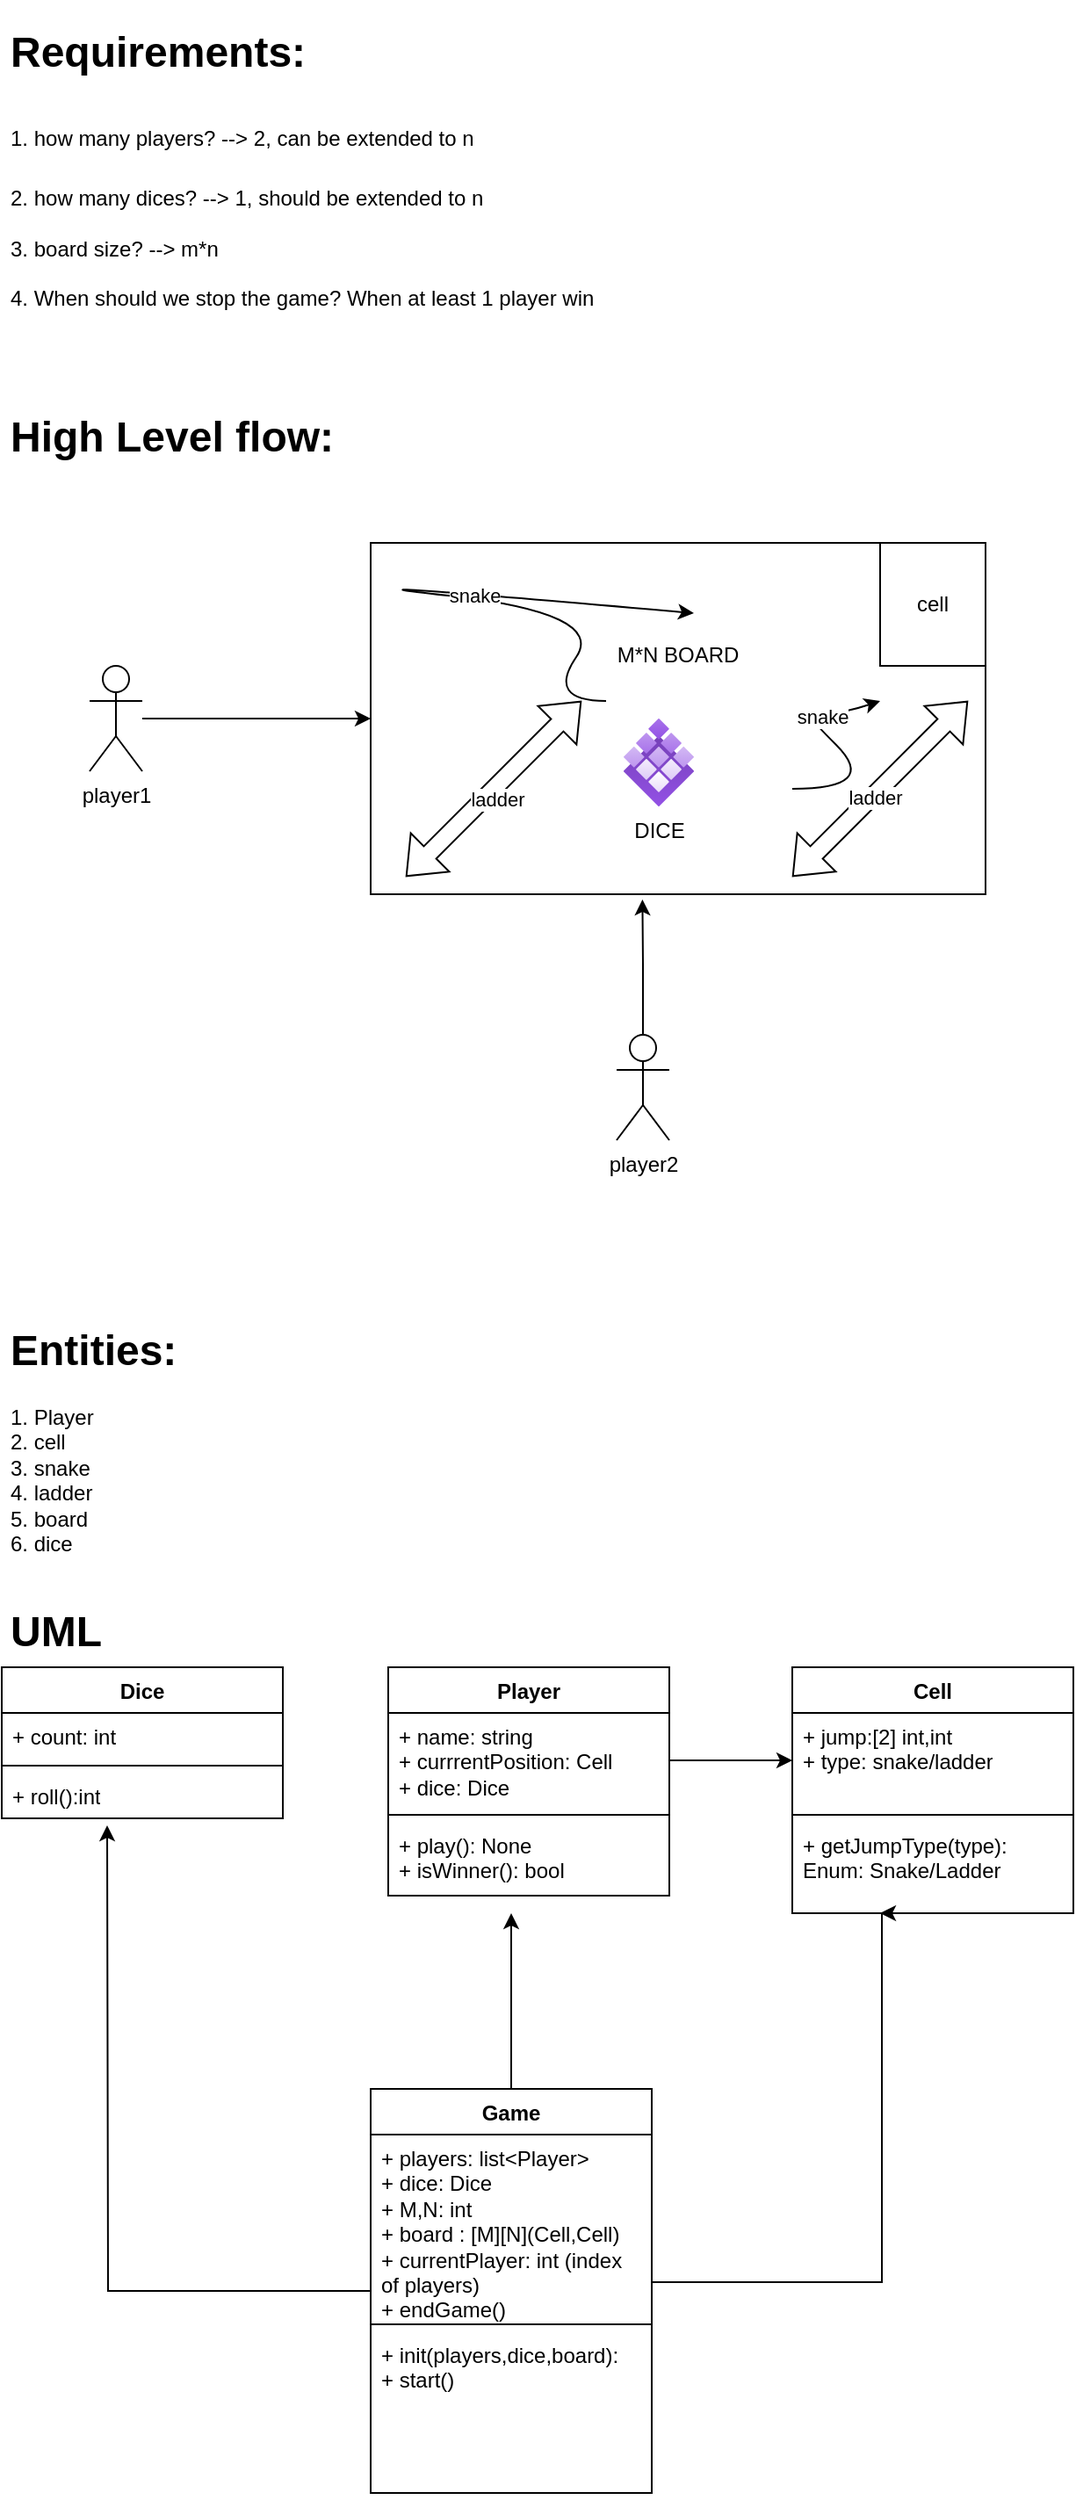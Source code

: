 <mxfile version="21.4.0" type="github">
  <diagram name="Page-1" id="3cL542mGt9Voy9gazgT4">
    <mxGraphModel dx="1530" dy="874" grid="1" gridSize="10" guides="1" tooltips="1" connect="1" arrows="1" fold="1" page="1" pageScale="1" pageWidth="827" pageHeight="1169" math="0" shadow="0">
      <root>
        <mxCell id="0" />
        <mxCell id="1" parent="0" />
        <mxCell id="5wWQxlyxjnPXYl-LiN4J-1" value="&lt;h1&gt;&lt;span style=&quot;background-color: initial;&quot;&gt;Requirements:&lt;/span&gt;&lt;/h1&gt;&lt;h1&gt;&lt;span style=&quot;font-size: 12px; font-weight: 400;&quot;&gt;1. how many players? --&amp;gt; 2, can be extended to n&lt;/span&gt;&lt;/h1&gt;&lt;div&gt;&lt;span style=&quot;font-size: 12px; font-weight: 400;&quot;&gt;2. how many dices? --&amp;gt; 1, should be extended to n&lt;/span&gt;&lt;/div&gt;&lt;div&gt;&lt;span style=&quot;font-size: 12px; font-weight: 400;&quot;&gt;&lt;br&gt;&lt;/span&gt;&lt;/div&gt;&lt;div&gt;&lt;span style=&quot;font-size: 12px; font-weight: 400;&quot;&gt;3. board size? --&amp;gt; m*n&lt;/span&gt;&lt;/div&gt;&lt;div&gt;&lt;span style=&quot;font-size: 12px; font-weight: 400;&quot;&gt;&lt;br&gt;&lt;/span&gt;&lt;/div&gt;&lt;div&gt;&lt;span style=&quot;font-size: 12px; font-weight: 400;&quot;&gt;4. When should we stop the game? When at least 1 player win&lt;/span&gt;&lt;/div&gt;" style="text;html=1;strokeColor=none;fillColor=none;spacing=5;spacingTop=-20;whiteSpace=wrap;overflow=hidden;rounded=0;" vertex="1" parent="1">
          <mxGeometry x="20" y="21" width="360" height="179" as="geometry" />
        </mxCell>
        <mxCell id="5wWQxlyxjnPXYl-LiN4J-2" value="&lt;h1&gt;&lt;span style=&quot;background-color: initial;&quot;&gt;High Level flow:&lt;/span&gt;&lt;/h1&gt;" style="text;html=1;strokeColor=none;fillColor=none;spacing=5;spacingTop=-20;whiteSpace=wrap;overflow=hidden;rounded=0;" vertex="1" parent="1">
          <mxGeometry x="20" y="240" width="510" height="50" as="geometry" />
        </mxCell>
        <mxCell id="5wWQxlyxjnPXYl-LiN4J-11" style="edgeStyle=orthogonalEdgeStyle;rounded=0;orthogonalLoop=1;jettySize=auto;html=1;entryX=0.442;entryY=1.015;entryDx=0;entryDy=0;entryPerimeter=0;" edge="1" parent="1" source="5wWQxlyxjnPXYl-LiN4J-3" target="5wWQxlyxjnPXYl-LiN4J-8">
          <mxGeometry relative="1" as="geometry" />
        </mxCell>
        <mxCell id="5wWQxlyxjnPXYl-LiN4J-3" value="player2" style="shape=umlActor;verticalLabelPosition=bottom;verticalAlign=top;html=1;outlineConnect=0;" vertex="1" parent="1">
          <mxGeometry x="370" y="600" width="30" height="60" as="geometry" />
        </mxCell>
        <mxCell id="5wWQxlyxjnPXYl-LiN4J-10" style="edgeStyle=orthogonalEdgeStyle;rounded=0;orthogonalLoop=1;jettySize=auto;html=1;" edge="1" parent="1" source="5wWQxlyxjnPXYl-LiN4J-4" target="5wWQxlyxjnPXYl-LiN4J-8">
          <mxGeometry relative="1" as="geometry" />
        </mxCell>
        <mxCell id="5wWQxlyxjnPXYl-LiN4J-4" value="player1" style="shape=umlActor;verticalLabelPosition=bottom;verticalAlign=top;html=1;outlineConnect=0;" vertex="1" parent="1">
          <mxGeometry x="70" y="390" width="30" height="60" as="geometry" />
        </mxCell>
        <mxCell id="5wWQxlyxjnPXYl-LiN4J-8" value="M*N BOARD&lt;br&gt;&lt;br&gt;&lt;br&gt;&lt;br&gt;&lt;br&gt;&lt;br&gt;" style="rounded=0;whiteSpace=wrap;html=1;" vertex="1" parent="1">
          <mxGeometry x="230" y="320" width="350" height="200" as="geometry" />
        </mxCell>
        <mxCell id="5wWQxlyxjnPXYl-LiN4J-9" value="DICE" style="image;sketch=0;aspect=fixed;html=1;points=[];align=center;fontSize=12;image=img/lib/mscae/DC_OS.svg;" vertex="1" parent="1">
          <mxGeometry x="374" y="420" width="40" height="50" as="geometry" />
        </mxCell>
        <mxCell id="5wWQxlyxjnPXYl-LiN4J-12" value="" style="curved=1;endArrow=classic;html=1;rounded=0;" edge="1" parent="1">
          <mxGeometry width="50" height="50" relative="1" as="geometry">
            <mxPoint x="470" y="460" as="sourcePoint" />
            <mxPoint x="520" y="410" as="targetPoint" />
            <Array as="points">
              <mxPoint x="520" y="460" />
              <mxPoint x="470" y="410" />
              <mxPoint x="490" y="420" />
            </Array>
          </mxGeometry>
        </mxCell>
        <mxCell id="5wWQxlyxjnPXYl-LiN4J-21" value="snake" style="edgeLabel;html=1;align=center;verticalAlign=middle;resizable=0;points=[];" vertex="1" connectable="0" parent="5wWQxlyxjnPXYl-LiN4J-12">
          <mxGeometry x="0.597" relative="1" as="geometry">
            <mxPoint as="offset" />
          </mxGeometry>
        </mxCell>
        <mxCell id="5wWQxlyxjnPXYl-LiN4J-13" value="" style="curved=1;endArrow=classic;html=1;rounded=0;" edge="1" parent="1">
          <mxGeometry width="50" height="50" relative="1" as="geometry">
            <mxPoint x="364" y="410" as="sourcePoint" />
            <mxPoint x="414" y="360" as="targetPoint" />
            <Array as="points">
              <mxPoint x="330" y="410" />
              <mxPoint x="364" y="360" />
              <mxPoint x="184" y="340" />
            </Array>
          </mxGeometry>
        </mxCell>
        <mxCell id="5wWQxlyxjnPXYl-LiN4J-20" value="snake" style="edgeLabel;html=1;align=center;verticalAlign=middle;resizable=0;points=[];" vertex="1" connectable="0" parent="5wWQxlyxjnPXYl-LiN4J-13">
          <mxGeometry x="0.503" y="-1" relative="1" as="geometry">
            <mxPoint as="offset" />
          </mxGeometry>
        </mxCell>
        <mxCell id="5wWQxlyxjnPXYl-LiN4J-14" value="" style="shape=flexArrow;endArrow=classic;startArrow=classic;html=1;rounded=0;" edge="1" parent="1">
          <mxGeometry width="100" height="100" relative="1" as="geometry">
            <mxPoint x="250" y="510" as="sourcePoint" />
            <mxPoint x="350" y="410" as="targetPoint" />
          </mxGeometry>
        </mxCell>
        <mxCell id="5wWQxlyxjnPXYl-LiN4J-19" value="ladder" style="edgeLabel;html=1;align=center;verticalAlign=middle;resizable=0;points=[];" vertex="1" connectable="0" parent="5wWQxlyxjnPXYl-LiN4J-14">
          <mxGeometry x="-0.03" y="-4" relative="1" as="geometry">
            <mxPoint y="1" as="offset" />
          </mxGeometry>
        </mxCell>
        <mxCell id="5wWQxlyxjnPXYl-LiN4J-15" value="" style="shape=flexArrow;endArrow=classic;startArrow=classic;html=1;rounded=0;" edge="1" parent="1">
          <mxGeometry width="100" height="100" relative="1" as="geometry">
            <mxPoint x="470" y="510" as="sourcePoint" />
            <mxPoint x="570" y="410" as="targetPoint" />
          </mxGeometry>
        </mxCell>
        <mxCell id="5wWQxlyxjnPXYl-LiN4J-18" value="ladder&lt;br&gt;" style="edgeLabel;html=1;align=center;verticalAlign=middle;resizable=0;points=[];" vertex="1" connectable="0" parent="5wWQxlyxjnPXYl-LiN4J-15">
          <mxGeometry x="-0.08" y="-1" relative="1" as="geometry">
            <mxPoint as="offset" />
          </mxGeometry>
        </mxCell>
        <mxCell id="5wWQxlyxjnPXYl-LiN4J-16" value="&lt;h1&gt;Entities:&lt;/h1&gt;&lt;div&gt;1. Player&lt;/div&gt;&lt;div&gt;2. cell&lt;/div&gt;&lt;div&gt;3. snake&lt;/div&gt;&lt;div&gt;4. ladder&lt;/div&gt;&lt;div&gt;5. board&lt;/div&gt;&lt;div&gt;6. dice&lt;/div&gt;" style="text;html=1;strokeColor=none;fillColor=none;spacing=5;spacingTop=-20;whiteSpace=wrap;overflow=hidden;rounded=0;" vertex="1" parent="1">
          <mxGeometry x="20" y="760" width="120" height="150" as="geometry" />
        </mxCell>
        <mxCell id="5wWQxlyxjnPXYl-LiN4J-17" value="cell" style="rounded=0;whiteSpace=wrap;html=1;" vertex="1" parent="1">
          <mxGeometry x="520" y="320" width="60" height="70" as="geometry" />
        </mxCell>
        <mxCell id="5wWQxlyxjnPXYl-LiN4J-22" value="&lt;h1&gt;UML&lt;/h1&gt;" style="text;html=1;strokeColor=none;fillColor=none;spacing=5;spacingTop=-20;whiteSpace=wrap;overflow=hidden;rounded=0;" vertex="1" parent="1">
          <mxGeometry x="20" y="920" width="80" height="40" as="geometry" />
        </mxCell>
        <mxCell id="5wWQxlyxjnPXYl-LiN4J-26" value="Player" style="swimlane;fontStyle=1;align=center;verticalAlign=top;childLayout=stackLayout;horizontal=1;startSize=26;horizontalStack=0;resizeParent=1;resizeParentMax=0;resizeLast=0;collapsible=1;marginBottom=0;whiteSpace=wrap;html=1;" vertex="1" parent="1">
          <mxGeometry x="240" y="960" width="160" height="130" as="geometry" />
        </mxCell>
        <mxCell id="5wWQxlyxjnPXYl-LiN4J-27" value="+ name: string&lt;br&gt;+ currrentPosition: Cell&lt;br&gt;+ dice: Dice" style="text;strokeColor=none;fillColor=none;align=left;verticalAlign=top;spacingLeft=4;spacingRight=4;overflow=hidden;rotatable=0;points=[[0,0.5],[1,0.5]];portConstraint=eastwest;whiteSpace=wrap;html=1;" vertex="1" parent="5wWQxlyxjnPXYl-LiN4J-26">
          <mxGeometry y="26" width="160" height="54" as="geometry" />
        </mxCell>
        <mxCell id="5wWQxlyxjnPXYl-LiN4J-28" value="" style="line;strokeWidth=1;fillColor=none;align=left;verticalAlign=middle;spacingTop=-1;spacingLeft=3;spacingRight=3;rotatable=0;labelPosition=right;points=[];portConstraint=eastwest;strokeColor=inherit;" vertex="1" parent="5wWQxlyxjnPXYl-LiN4J-26">
          <mxGeometry y="80" width="160" height="8" as="geometry" />
        </mxCell>
        <mxCell id="5wWQxlyxjnPXYl-LiN4J-29" value="+ play(): None&lt;br&gt;+ isWinner(): bool" style="text;strokeColor=none;fillColor=none;align=left;verticalAlign=top;spacingLeft=4;spacingRight=4;overflow=hidden;rotatable=0;points=[[0,0.5],[1,0.5]];portConstraint=eastwest;whiteSpace=wrap;html=1;" vertex="1" parent="5wWQxlyxjnPXYl-LiN4J-26">
          <mxGeometry y="88" width="160" height="42" as="geometry" />
        </mxCell>
        <mxCell id="5wWQxlyxjnPXYl-LiN4J-30" value="Cell" style="swimlane;fontStyle=1;align=center;verticalAlign=top;childLayout=stackLayout;horizontal=1;startSize=26;horizontalStack=0;resizeParent=1;resizeParentMax=0;resizeLast=0;collapsible=1;marginBottom=0;whiteSpace=wrap;html=1;" vertex="1" parent="1">
          <mxGeometry x="470" y="960" width="160" height="140" as="geometry" />
        </mxCell>
        <mxCell id="5wWQxlyxjnPXYl-LiN4J-31" value="+ jump:[2] int,int&lt;br&gt;+ type: snake/ladder" style="text;strokeColor=none;fillColor=none;align=left;verticalAlign=top;spacingLeft=4;spacingRight=4;overflow=hidden;rotatable=0;points=[[0,0.5],[1,0.5]];portConstraint=eastwest;whiteSpace=wrap;html=1;" vertex="1" parent="5wWQxlyxjnPXYl-LiN4J-30">
          <mxGeometry y="26" width="160" height="54" as="geometry" />
        </mxCell>
        <mxCell id="5wWQxlyxjnPXYl-LiN4J-32" value="" style="line;strokeWidth=1;fillColor=none;align=left;verticalAlign=middle;spacingTop=-1;spacingLeft=3;spacingRight=3;rotatable=0;labelPosition=right;points=[];portConstraint=eastwest;strokeColor=inherit;" vertex="1" parent="5wWQxlyxjnPXYl-LiN4J-30">
          <mxGeometry y="80" width="160" height="8" as="geometry" />
        </mxCell>
        <mxCell id="5wWQxlyxjnPXYl-LiN4J-33" value="+ getJumpType(type): Enum: Snake/Ladder" style="text;strokeColor=none;fillColor=none;align=left;verticalAlign=top;spacingLeft=4;spacingRight=4;overflow=hidden;rotatable=0;points=[[0,0.5],[1,0.5]];portConstraint=eastwest;whiteSpace=wrap;html=1;" vertex="1" parent="5wWQxlyxjnPXYl-LiN4J-30">
          <mxGeometry y="88" width="160" height="52" as="geometry" />
        </mxCell>
        <mxCell id="5wWQxlyxjnPXYl-LiN4J-42" style="edgeStyle=orthogonalEdgeStyle;rounded=0;orthogonalLoop=1;jettySize=auto;html=1;" edge="1" parent="1" source="5wWQxlyxjnPXYl-LiN4J-27" target="5wWQxlyxjnPXYl-LiN4J-31">
          <mxGeometry relative="1" as="geometry" />
        </mxCell>
        <mxCell id="5wWQxlyxjnPXYl-LiN4J-43" value="Dice" style="swimlane;fontStyle=1;align=center;verticalAlign=top;childLayout=stackLayout;horizontal=1;startSize=26;horizontalStack=0;resizeParent=1;resizeParentMax=0;resizeLast=0;collapsible=1;marginBottom=0;whiteSpace=wrap;html=1;" vertex="1" parent="1">
          <mxGeometry x="20" y="960" width="160" height="86" as="geometry" />
        </mxCell>
        <mxCell id="5wWQxlyxjnPXYl-LiN4J-44" value="+ count: int" style="text;strokeColor=none;fillColor=none;align=left;verticalAlign=top;spacingLeft=4;spacingRight=4;overflow=hidden;rotatable=0;points=[[0,0.5],[1,0.5]];portConstraint=eastwest;whiteSpace=wrap;html=1;" vertex="1" parent="5wWQxlyxjnPXYl-LiN4J-43">
          <mxGeometry y="26" width="160" height="26" as="geometry" />
        </mxCell>
        <mxCell id="5wWQxlyxjnPXYl-LiN4J-45" value="" style="line;strokeWidth=1;fillColor=none;align=left;verticalAlign=middle;spacingTop=-1;spacingLeft=3;spacingRight=3;rotatable=0;labelPosition=right;points=[];portConstraint=eastwest;strokeColor=inherit;" vertex="1" parent="5wWQxlyxjnPXYl-LiN4J-43">
          <mxGeometry y="52" width="160" height="8" as="geometry" />
        </mxCell>
        <mxCell id="5wWQxlyxjnPXYl-LiN4J-46" value="+ roll():int" style="text;strokeColor=none;fillColor=none;align=left;verticalAlign=top;spacingLeft=4;spacingRight=4;overflow=hidden;rotatable=0;points=[[0,0.5],[1,0.5]];portConstraint=eastwest;whiteSpace=wrap;html=1;" vertex="1" parent="5wWQxlyxjnPXYl-LiN4J-43">
          <mxGeometry y="60" width="160" height="26" as="geometry" />
        </mxCell>
        <mxCell id="5wWQxlyxjnPXYl-LiN4J-55" style="edgeStyle=orthogonalEdgeStyle;rounded=0;orthogonalLoop=1;jettySize=auto;html=1;" edge="1" parent="1" source="5wWQxlyxjnPXYl-LiN4J-47">
          <mxGeometry relative="1" as="geometry">
            <mxPoint x="80" y="1050" as="targetPoint" />
          </mxGeometry>
        </mxCell>
        <mxCell id="5wWQxlyxjnPXYl-LiN4J-56" style="edgeStyle=orthogonalEdgeStyle;rounded=0;orthogonalLoop=1;jettySize=auto;html=1;" edge="1" parent="1" source="5wWQxlyxjnPXYl-LiN4J-47">
          <mxGeometry relative="1" as="geometry">
            <mxPoint x="310" y="1100" as="targetPoint" />
          </mxGeometry>
        </mxCell>
        <mxCell id="5wWQxlyxjnPXYl-LiN4J-47" value="Game" style="swimlane;fontStyle=1;align=center;verticalAlign=top;childLayout=stackLayout;horizontal=1;startSize=26;horizontalStack=0;resizeParent=1;resizeParentMax=0;resizeLast=0;collapsible=1;marginBottom=0;whiteSpace=wrap;html=1;" vertex="1" parent="1">
          <mxGeometry x="230" y="1200" width="160" height="230" as="geometry" />
        </mxCell>
        <mxCell id="5wWQxlyxjnPXYl-LiN4J-57" style="edgeStyle=orthogonalEdgeStyle;rounded=0;orthogonalLoop=1;jettySize=auto;html=1;" edge="1" parent="5wWQxlyxjnPXYl-LiN4J-47" source="5wWQxlyxjnPXYl-LiN4J-48">
          <mxGeometry relative="1" as="geometry">
            <mxPoint x="290" y="-100" as="targetPoint" />
            <Array as="points">
              <mxPoint x="291" y="110" />
            </Array>
          </mxGeometry>
        </mxCell>
        <mxCell id="5wWQxlyxjnPXYl-LiN4J-48" value="+ players: list&amp;lt;Player&amp;gt;&lt;br&gt;+ dice: Dice&lt;br&gt;+ M,N: int&lt;br&gt;+ board : [M][N](Cell,Cell)&lt;br&gt;+ currentPlayer: int (index of players)&lt;br&gt;+ endGame()" style="text;strokeColor=none;fillColor=none;align=left;verticalAlign=top;spacingLeft=4;spacingRight=4;overflow=hidden;rotatable=0;points=[[0,0.5],[1,0.5]];portConstraint=eastwest;whiteSpace=wrap;html=1;" vertex="1" parent="5wWQxlyxjnPXYl-LiN4J-47">
          <mxGeometry y="26" width="160" height="104" as="geometry" />
        </mxCell>
        <mxCell id="5wWQxlyxjnPXYl-LiN4J-49" value="" style="line;strokeWidth=1;fillColor=none;align=left;verticalAlign=middle;spacingTop=-1;spacingLeft=3;spacingRight=3;rotatable=0;labelPosition=right;points=[];portConstraint=eastwest;strokeColor=inherit;" vertex="1" parent="5wWQxlyxjnPXYl-LiN4J-47">
          <mxGeometry y="130" width="160" height="8" as="geometry" />
        </mxCell>
        <mxCell id="5wWQxlyxjnPXYl-LiN4J-50" value="+ init(players,dice,board):&lt;br&gt;+ start()" style="text;strokeColor=none;fillColor=none;align=left;verticalAlign=top;spacingLeft=4;spacingRight=4;overflow=hidden;rotatable=0;points=[[0,0.5],[1,0.5]];portConstraint=eastwest;whiteSpace=wrap;html=1;" vertex="1" parent="5wWQxlyxjnPXYl-LiN4J-47">
          <mxGeometry y="138" width="160" height="92" as="geometry" />
        </mxCell>
      </root>
    </mxGraphModel>
  </diagram>
</mxfile>
